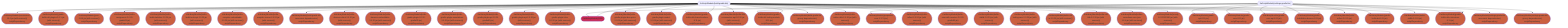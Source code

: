 graph TD
  KaScriptModule_43{{"KaScriptModule(build.gradle.kts)"}}
  KaLibraryModule_34(["KaLibraryModule(kotlin-stdlib-2.0.20.jar (with sources))<br />scriptDependency"])
  KaLibraryModule_31(["KaLibraryModule(kotlin-reflect-2.0.20.jar (with sources))<br />scriptDependency"])
  KaLibraryModule_10(["KaLibraryModule(gradle-kotlin-dsl-plugins-5.1.1.jar (with sources))<br />scriptDependency"])
  KaLibraryModule_1(["KaLibraryModule(annotations-13.0.jar (with sources))<br />scriptDependency"])
  KaLibraryModule_28(["KaLibraryModule(kotlin-gradle-plugin-model-2.0.20.jar (with sources))<br />scriptDependency"])
  KaLibraryModule_25(["KaLibraryModule(kotlin-gradle-plugin-api-2.0.20.jar (with sources))<br />scriptDependency"])
  KaLibraryModule_27(["KaLibraryModule(kotlin-gradle-plugin-idea-proto-2.0.20.jar (with sources))<br />scriptDependency"])
  KaLibraryModule_26(["KaLibraryModule(kotlin-gradle-plugin-idea-2.0.20.jar (with sources))<br />scriptDependency"])
  KaLibraryModule_29(["KaLibraryModule(kotlin-klib-commonizer-api-2.0.20.jar (with sources))<br />scriptDependency"])
  KaLibraryModule_16(["KaLibraryModule(kotlin-build-statistics-2.0.20.jar (with sources))<br />scriptDependency"])
  KaLibraryModule_17(["KaLibraryModule(kotlin-build-tools-api-2.0.20.jar (with sources))<br />scriptDependency"])
  KaLibraryModule_19(["KaLibraryModule(kotlin-compiler-runner-2.0.20.jar (with sources))<br />scriptDependency"])
  KaLibraryModule_30(["KaLibraryModule(kotlin-native-utils-2.0.20.jar (with sources))<br />scriptDependency"])
  KaLibraryModule_38(["KaLibraryModule(kotlin-util-klib-2.0.20.jar (with sources))<br />scriptDependency"])
  KaLibraryModule_18(["KaLibraryModule(kotlin-compiler-embeddable-2.0.20.jar (with sources))<br />scriptDependency"])
  KaLibraryModule_23(["KaLibraryModule(kotlin-gradle-plugin-annotations-2.0.20.jar (with sources))<br />scriptDependency"])
  KaLibraryModule_36(["KaLibraryModule(kotlin-tooling-core-2.0.20.jar (with sources))<br />scriptDependency"])
  KaLibraryModule_13(["KaLibraryModule(gson-2.8.9.jar (with sources))<br />scriptDependency"])
  KaLibraryModule_20(["KaLibraryModule(kotlin-daemon-client-2.0.20.jar (with sources))<br />scriptDependency"])
  KaLibraryModule_39(["KaLibraryModule(kotlinx-coroutines-core-jvm-1.6.4.jar (with sources))<br />scriptDependency"])
  KaLibraryModule_37(["KaLibraryModule(kotlin-util-io-2.0.20.jar (with sources))<br />scriptDependency"])
  KaLibraryModule_21(["KaLibraryModule(kotlin-daemon-embeddable-2.0.20.jar (with sources))<br />scriptDependency"])
  KaLibraryModule_42(["KaLibraryModule(trove4j-1.0.20200330.jar (with sources))<br />scriptDependency"])
  KaLibraryModule_2(["KaLibraryModule(build.gradle.kts accessors dependencies)<br />scriptDependency"])
  KaLibraryModule_3(["KaLibraryModule(build.gradle.kts groovy dependencies)<br />scriptDependency"])
  KaLibraryModule_4(["KaLibraryModule(gradle-api-8.11.jar)<br />scriptDependency"])
  KaLibraryModule_5(["KaLibraryModule(gradle-core-8.11.jar)<br />scriptDependency"])
  KaLibraryModule_6(["KaLibraryModule(gradle-core-api-8.11.jar)<br />scriptDependency"])
  KaLibraryModule_7(["KaLibraryModule(gradle-installation-beacon-8.11.jar)<br />scriptDependency"])
  KaLibraryModule_8(["KaLibraryModule(gradle-kotlin-dsl-8.11.jar)<br />scriptDependency"])
  KaLibraryModule_9(["KaLibraryModule(gradle-kotlin-dsl-extensions-8.11.jar)<br />scriptDependency"])
  KaLibraryModule_11(["KaLibraryModule(gradle-kotlin-dsl-shared-runtime-8.11.jar)<br />scriptDependency"])
  KaLibraryModule_12(["KaLibraryModule(gradle-kotlin-dsl-tooling-models-8.11.jar)<br />scriptDependency"])
  KaLibraryModule_14(["KaLibraryModule(javaparser-core-3.17.0.jar)<br />scriptDependency"])
  KaLibraryModule_15(["KaLibraryModule(kotlin-assignment-2.0.20-gradle85.jar)<br />scriptDependency"])
  KaLibraryModule_22(["KaLibraryModule(kotlin-gradle-plugin-2.0.20-gradle85.jar)<br />scriptDependency"])
  KaLibraryModule_24(["KaLibraryModule(kotlin-gradle-plugin-api-2.0.20-gradle85.jar)<br />scriptDependency"])
  KaLibraryModule_33(["KaLibraryModule(kotlin-sam-with-receiver-2.0.20-gradle85.jar)<br />scriptDependency"])
  KaLibraryModule_0(["KaLibraryModule(SDK)"])
  KaScriptModule_44{{"KaScriptModule(settings.gradle.kts)"}}
  KaLibraryModule_40(["KaLibraryModule(settings.gradle.kts accessors dependencies)<br />scriptDependency"])
  KaLibraryModule_41(["KaLibraryModule(settings.gradle.kts groovy dependencies)<br />scriptDependency"])
  KaLibraryModule_32(["KaLibraryModule(kotlin-reflect-2.0.20.jar)<br />scriptDependency"])
  KaLibraryModule_35(["KaLibraryModule(kotlin-stdlib-2.0.20.jar)<br />scriptDependency"])
  style KaLibraryModule_34 fill:#CB6040
  style KaLibraryModule_31 fill:#CB6040
  style KaLibraryModule_10 fill:#CB6040
  style KaLibraryModule_1 fill:#CB6040
  style KaLibraryModule_28 fill:#CB6040
  style KaLibraryModule_25 fill:#CB6040
  style KaLibraryModule_27 fill:#CB6040
  style KaLibraryModule_26 fill:#CB6040
  style KaLibraryModule_29 fill:#CB6040
  style KaLibraryModule_16 fill:#CB6040
  style KaLibraryModule_17 fill:#CB6040
  style KaLibraryModule_19 fill:#CB6040
  style KaLibraryModule_30 fill:#CB6040
  style KaLibraryModule_38 fill:#CB6040
  style KaLibraryModule_18 fill:#CB6040
  style KaLibraryModule_23 fill:#CB6040
  style KaLibraryModule_36 fill:#CB6040
  style KaLibraryModule_13 fill:#CB6040
  style KaLibraryModule_20 fill:#CB6040
  style KaLibraryModule_39 fill:#CB6040
  style KaLibraryModule_37 fill:#CB6040
  style KaLibraryModule_21 fill:#CB6040
  style KaLibraryModule_42 fill:#CB6040
  style KaLibraryModule_2 fill:#CB6040
  style KaLibraryModule_3 fill:#CB6040
  style KaLibraryModule_4 fill:#CB6040
  style KaLibraryModule_5 fill:#CB6040
  style KaLibraryModule_6 fill:#CB6040
  style KaLibraryModule_7 fill:#CB6040
  style KaLibraryModule_8 fill:#CB6040
  style KaLibraryModule_9 fill:#CB6040
  style KaLibraryModule_11 fill:#CB6040
  style KaLibraryModule_12 fill:#CB6040
  style KaLibraryModule_14 fill:#CB6040
  style KaLibraryModule_15 fill:#CB6040
  style KaLibraryModule_22 fill:#CB6040
  style KaLibraryModule_24 fill:#CB6040
  style KaLibraryModule_33 fill:#CB6040
  style KaLibraryModule_0 fill:#CC2B52
  style KaLibraryModule_40 fill:#CB6040
  style KaLibraryModule_41 fill:#CB6040
  style KaLibraryModule_32 fill:#CB6040
  style KaLibraryModule_35 fill:#CB6040
  KaScriptModule_43 --> KaLibraryModule_0
  KaScriptModule_43 --> KaLibraryModule_1
  KaScriptModule_43 --> KaLibraryModule_10
  KaScriptModule_43 --> KaLibraryModule_11
  KaScriptModule_43 --> KaLibraryModule_12
  KaScriptModule_43 --> KaLibraryModule_13
  KaScriptModule_43 --> KaLibraryModule_14
  KaScriptModule_43 --> KaLibraryModule_15
  KaScriptModule_43 --> KaLibraryModule_16
  KaScriptModule_43 --> KaLibraryModule_17
  KaScriptModule_43 --> KaLibraryModule_18
  KaScriptModule_43 --> KaLibraryModule_19
  KaScriptModule_43 --> KaLibraryModule_2
  KaScriptModule_43 --> KaLibraryModule_20
  KaScriptModule_43 --> KaLibraryModule_21
  KaScriptModule_43 --> KaLibraryModule_22
  KaScriptModule_43 --> KaLibraryModule_23
  KaScriptModule_43 --> KaLibraryModule_24
  KaScriptModule_43 --> KaLibraryModule_25
  KaScriptModule_43 --> KaLibraryModule_26
  KaScriptModule_43 --> KaLibraryModule_27
  KaScriptModule_43 --> KaLibraryModule_28
  KaScriptModule_43 --> KaLibraryModule_29
  KaScriptModule_43 --> KaLibraryModule_3
  KaScriptModule_43 --> KaLibraryModule_30
  KaScriptModule_43 --> KaLibraryModule_31
  KaScriptModule_43 --> KaLibraryModule_33
  KaScriptModule_43 --> KaLibraryModule_34
  KaScriptModule_43 --> KaLibraryModule_36
  KaScriptModule_43 --> KaLibraryModule_37
  KaScriptModule_43 --> KaLibraryModule_38
  KaScriptModule_43 --> KaLibraryModule_39
  KaScriptModule_43 --> KaLibraryModule_4
  KaScriptModule_43 --> KaLibraryModule_42
  KaScriptModule_43 --> KaLibraryModule_5
  KaScriptModule_43 --> KaLibraryModule_6
  KaScriptModule_43 --> KaLibraryModule_7
  KaScriptModule_43 --> KaLibraryModule_8
  KaScriptModule_43 --> KaLibraryModule_9
  KaScriptModule_44 --> KaLibraryModule_0
  KaScriptModule_44 --> KaLibraryModule_11
  KaScriptModule_44 --> KaLibraryModule_12
  KaScriptModule_44 --> KaLibraryModule_14
  KaScriptModule_44 --> KaLibraryModule_32
  KaScriptModule_44 --> KaLibraryModule_35
  KaScriptModule_44 --> KaLibraryModule_4
  KaScriptModule_44 --> KaLibraryModule_40
  KaScriptModule_44 --> KaLibraryModule_41
  KaScriptModule_44 --> KaLibraryModule_5
  KaScriptModule_44 --> KaLibraryModule_6
  KaScriptModule_44 --> KaLibraryModule_7
  KaScriptModule_44 --> KaLibraryModule_8
  KaScriptModule_44 --> KaLibraryModule_9
  linkStyle 0 stroke:black
  linkStyle 1 stroke:black
  linkStyle 2 stroke:black
  linkStyle 3 stroke:black
  linkStyle 4 stroke:black
  linkStyle 5 stroke:black
  linkStyle 6 stroke:black
  linkStyle 7 stroke:black
  linkStyle 8 stroke:black
  linkStyle 9 stroke:black
  linkStyle 10 stroke:black
  linkStyle 11 stroke:black
  linkStyle 12 stroke:black
  linkStyle 13 stroke:black
  linkStyle 14 stroke:black
  linkStyle 15 stroke:black
  linkStyle 16 stroke:black
  linkStyle 17 stroke:black
  linkStyle 18 stroke:black
  linkStyle 19 stroke:black
  linkStyle 20 stroke:black
  linkStyle 21 stroke:black
  linkStyle 22 stroke:black
  linkStyle 23 stroke:black
  linkStyle 24 stroke:black
  linkStyle 25 stroke:black
  linkStyle 26 stroke:black
  linkStyle 27 stroke:black
  linkStyle 28 stroke:black
  linkStyle 29 stroke:black
  linkStyle 30 stroke:black
  linkStyle 31 stroke:black
  linkStyle 32 stroke:black
  linkStyle 33 stroke:black
  linkStyle 34 stroke:black
  linkStyle 35 stroke:black
  linkStyle 36 stroke:black
  linkStyle 37 stroke:black
  linkStyle 38 stroke:black
  linkStyle 39 stroke:black
  linkStyle 40 stroke:black
  linkStyle 41 stroke:black
  linkStyle 42 stroke:black
  linkStyle 43 stroke:black
  linkStyle 44 stroke:black
  linkStyle 45 stroke:black
  linkStyle 46 stroke:black
  linkStyle 47 stroke:black
  linkStyle 48 stroke:black
  linkStyle 49 stroke:black
  linkStyle 50 stroke:black
  linkStyle 51 stroke:black
  linkStyle 52 stroke:black